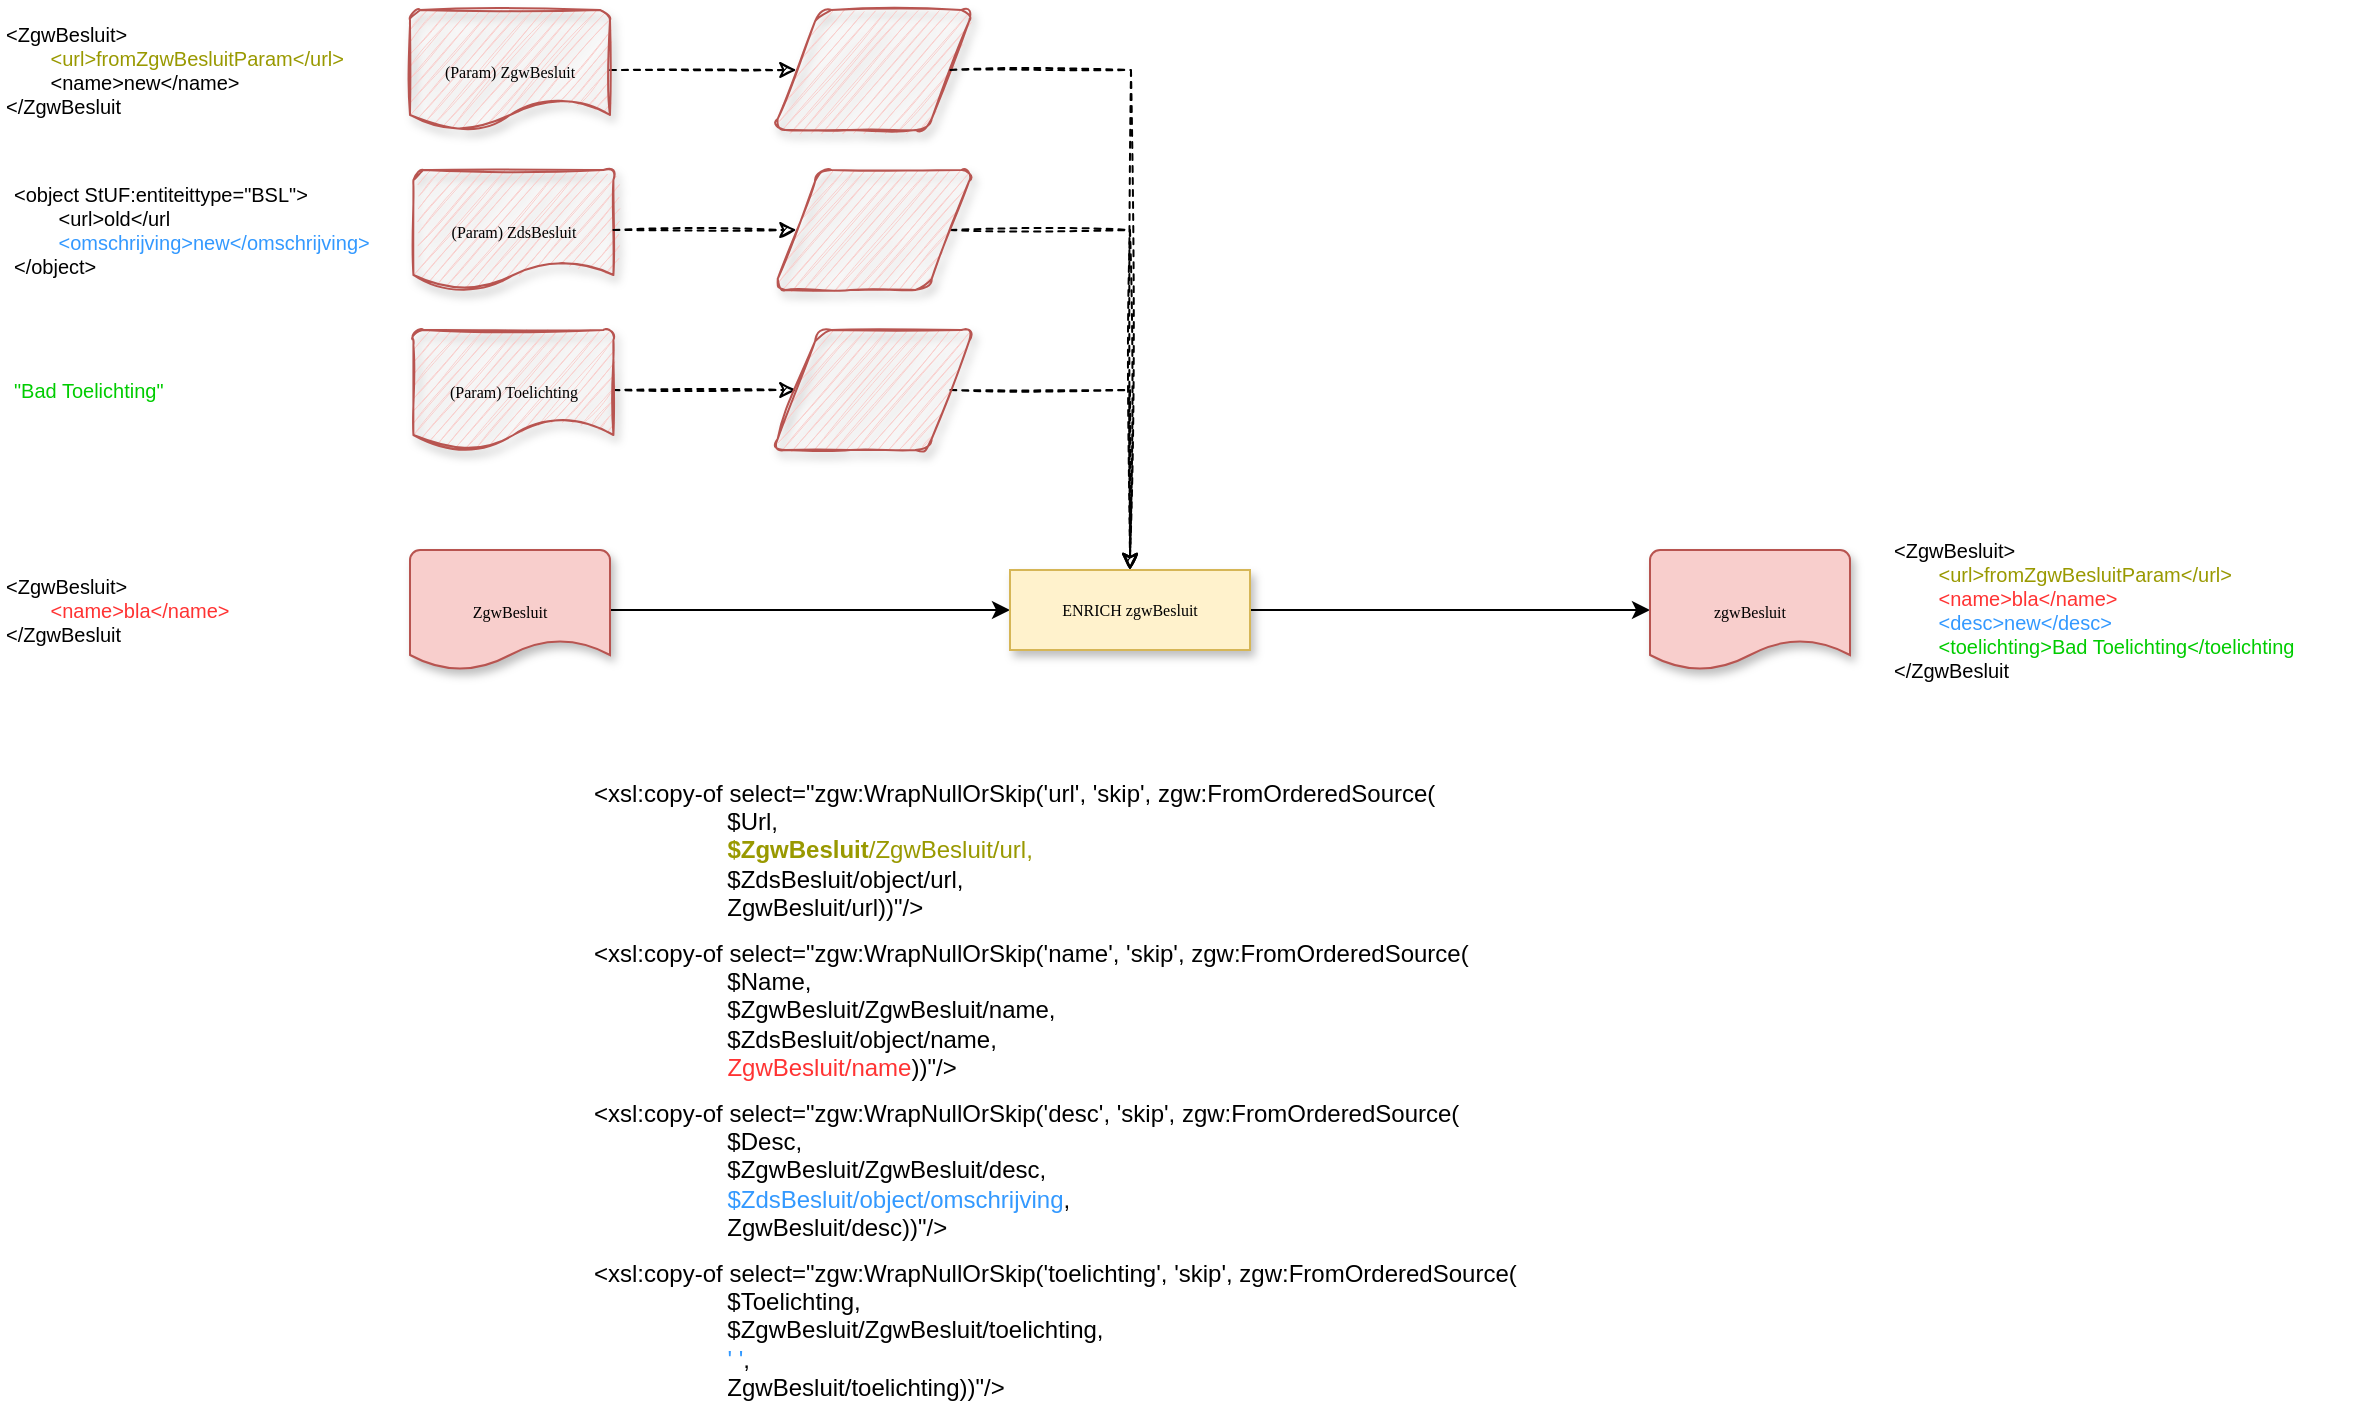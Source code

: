 <mxfile version="21.6.5" type="device">
  <diagram name="Page-1" id="tUAgtzePKxLx7CmB5Ayd">
    <mxGraphModel dx="2200" dy="1190" grid="1" gridSize="10" guides="1" tooltips="1" connect="1" arrows="1" fold="1" page="1" pageScale="1" pageWidth="1100" pageHeight="850" math="0" shadow="0">
      <root>
        <mxCell id="0" />
        <mxCell id="1" parent="0" />
        <mxCell id="fWh1SYwFZYMOpLbwZCNJ-1" style="edgeStyle=orthogonalEdgeStyle;rounded=0;orthogonalLoop=1;jettySize=auto;html=1;entryX=0;entryY=0.5;entryDx=0;entryDy=0;startArrow=none;startFill=0;endArrow=classic;endFill=1;" edge="1" parent="1" source="fWh1SYwFZYMOpLbwZCNJ-2" target="fWh1SYwFZYMOpLbwZCNJ-5">
          <mxGeometry relative="1" as="geometry" />
        </mxCell>
        <mxCell id="fWh1SYwFZYMOpLbwZCNJ-2" value="&lt;font face=&quot;Verdana&quot; style=&quot;font-size: 8px&quot;&gt;&lt;span style=&quot;color: rgb(0 , 0 , 0) ; font-style: normal ; font-weight: 400 ; letter-spacing: normal ; text-align: center ; text-indent: 0px ; text-transform: none ; word-spacing: 0px ; display: inline ; float: none&quot;&gt;ZgwBesluit&lt;/span&gt;&lt;br&gt;&lt;/font&gt;" style="strokeWidth=1;html=1;shape=mxgraph.flowchart.document2;whiteSpace=wrap;size=0.25;shadow=1;fillColor=#f8cecc;strokeColor=#b85450;" vertex="1" parent="1">
          <mxGeometry x="70" y="1010" width="100" height="60" as="geometry" />
        </mxCell>
        <mxCell id="fWh1SYwFZYMOpLbwZCNJ-3" value="&lt;font face=&quot;Verdana&quot; style=&quot;font-size: 8px&quot;&gt;(Param) ZdsBesluit&lt;br&gt;&lt;/font&gt;" style="strokeWidth=1;html=1;shape=mxgraph.flowchart.document2;whiteSpace=wrap;size=0.25;shadow=1;fillColor=#f8cecc;strokeColor=#b85450;sketch=1;" vertex="1" parent="1">
          <mxGeometry x="71.71" y="820" width="100" height="60" as="geometry" />
        </mxCell>
        <mxCell id="fWh1SYwFZYMOpLbwZCNJ-4" style="edgeStyle=orthogonalEdgeStyle;rounded=0;orthogonalLoop=1;jettySize=auto;html=1;entryX=0;entryY=0.5;entryDx=0;entryDy=0;entryPerimeter=0;" edge="1" parent="1" source="fWh1SYwFZYMOpLbwZCNJ-5" target="fWh1SYwFZYMOpLbwZCNJ-12">
          <mxGeometry relative="1" as="geometry" />
        </mxCell>
        <mxCell id="fWh1SYwFZYMOpLbwZCNJ-5" value="ENRICH zgwBesluit" style="whiteSpace=wrap;html=1;rounded=0;shadow=1;labelBackgroundColor=none;strokeWidth=1;fontFamily=Verdana;fontSize=8;align=center;fillColor=#fff2cc;strokeColor=#d6b656;sketch=0;" vertex="1" parent="1">
          <mxGeometry x="370.0" y="1020" width="120" height="40" as="geometry" />
        </mxCell>
        <mxCell id="fWh1SYwFZYMOpLbwZCNJ-6" style="edgeStyle=orthogonalEdgeStyle;rounded=0;orthogonalLoop=1;jettySize=auto;html=1;entryX=0.5;entryY=0;entryDx=0;entryDy=0;dashed=1;sketch=1;" edge="1" parent="1" source="fWh1SYwFZYMOpLbwZCNJ-7" target="fWh1SYwFZYMOpLbwZCNJ-5">
          <mxGeometry relative="1" as="geometry" />
        </mxCell>
        <mxCell id="fWh1SYwFZYMOpLbwZCNJ-7" value="" style="shape=parallelogram;html=1;strokeWidth=1;perimeter=parallelogramPerimeter;whiteSpace=wrap;rounded=1;arcSize=12;size=0.23;shadow=1;fillColor=#f8cecc;strokeColor=#b85450;sketch=1;" vertex="1" parent="1">
          <mxGeometry x="251.71" y="820" width="100" height="60" as="geometry" />
        </mxCell>
        <mxCell id="fWh1SYwFZYMOpLbwZCNJ-8" style="edgeStyle=orthogonalEdgeStyle;rounded=0;orthogonalLoop=1;jettySize=auto;html=1;entryX=0;entryY=0.5;entryDx=0;entryDy=0;dashed=1;sketch=1;" edge="1" parent="1" source="fWh1SYwFZYMOpLbwZCNJ-3" target="fWh1SYwFZYMOpLbwZCNJ-7">
          <mxGeometry relative="1" as="geometry" />
        </mxCell>
        <mxCell id="fWh1SYwFZYMOpLbwZCNJ-9" style="edgeStyle=orthogonalEdgeStyle;rounded=0;orthogonalLoop=1;jettySize=auto;html=1;entryX=0;entryY=0.5;entryDx=0;entryDy=0;dashed=1;sketch=1;" edge="1" parent="1" source="fWh1SYwFZYMOpLbwZCNJ-10" target="fWh1SYwFZYMOpLbwZCNJ-11">
          <mxGeometry relative="1" as="geometry" />
        </mxCell>
        <mxCell id="fWh1SYwFZYMOpLbwZCNJ-10" value="&lt;font face=&quot;Verdana&quot; style=&quot;font-size: 8px&quot;&gt;&lt;span style=&quot;color: rgb(0 , 0 , 0) ; font-style: normal ; font-weight: 400 ; letter-spacing: normal ; text-align: center ; text-indent: 0px ; text-transform: none ; word-spacing: 0px ; display: inline ; float: none&quot;&gt;(Param) ZgwBesluit&lt;/span&gt;&lt;br&gt;&lt;/font&gt;" style="strokeWidth=1;html=1;shape=mxgraph.flowchart.document2;whiteSpace=wrap;size=0.25;shadow=1;fillColor=#f8cecc;strokeColor=#b85450;sketch=1;" vertex="1" parent="1">
          <mxGeometry x="70" y="740" width="100" height="60" as="geometry" />
        </mxCell>
        <mxCell id="fWh1SYwFZYMOpLbwZCNJ-11" value="" style="shape=parallelogram;html=1;strokeWidth=1;perimeter=parallelogramPerimeter;whiteSpace=wrap;rounded=1;arcSize=12;size=0.23;shadow=1;fillColor=#f8cecc;strokeColor=#b85450;sketch=1;" vertex="1" parent="1">
          <mxGeometry x="251.71" y="740" width="100" height="60" as="geometry" />
        </mxCell>
        <mxCell id="fWh1SYwFZYMOpLbwZCNJ-12" value="&lt;font face=&quot;Verdana&quot; style=&quot;font-size: 8px&quot;&gt;&lt;span style=&quot;color: rgb(0 , 0 , 0) ; font-style: normal ; font-weight: 400 ; letter-spacing: normal ; text-align: center ; text-indent: 0px ; text-transform: none ; word-spacing: 0px ; display: inline ; float: none&quot;&gt;zgwBesluit&lt;/span&gt;&lt;br&gt;&lt;/font&gt;" style="strokeWidth=1;html=1;shape=mxgraph.flowchart.document2;whiteSpace=wrap;size=0.25;shadow=1;fillColor=#f8cecc;strokeColor=#b85450;" vertex="1" parent="1">
          <mxGeometry x="690" y="1010" width="100" height="60" as="geometry" />
        </mxCell>
        <mxCell id="fWh1SYwFZYMOpLbwZCNJ-13" style="edgeStyle=orthogonalEdgeStyle;rounded=0;orthogonalLoop=1;jettySize=auto;html=1;entryX=0;entryY=0.5;entryDx=0;entryDy=0;dashed=1;sketch=1;" edge="1" parent="1" source="fWh1SYwFZYMOpLbwZCNJ-14" target="fWh1SYwFZYMOpLbwZCNJ-16">
          <mxGeometry relative="1" as="geometry" />
        </mxCell>
        <mxCell id="fWh1SYwFZYMOpLbwZCNJ-14" value="&lt;font face=&quot;Verdana&quot; style=&quot;font-size: 8px&quot;&gt;&lt;span style=&quot;color: rgb(0 , 0 , 0) ; font-style: normal ; font-weight: 400 ; letter-spacing: normal ; text-align: center ; text-indent: 0px ; text-transform: none ; word-spacing: 0px ; display: inline ; float: none&quot;&gt;(Param) Toelichting&lt;/span&gt;&lt;br&gt;&lt;/font&gt;" style="strokeWidth=1;html=1;shape=mxgraph.flowchart.document2;whiteSpace=wrap;size=0.25;shadow=1;fillColor=#f8cecc;strokeColor=#b85450;sketch=1;" vertex="1" parent="1">
          <mxGeometry x="71.71" y="900" width="100" height="60" as="geometry" />
        </mxCell>
        <mxCell id="fWh1SYwFZYMOpLbwZCNJ-15" style="edgeStyle=orthogonalEdgeStyle;rounded=0;sketch=1;orthogonalLoop=1;jettySize=auto;html=1;entryX=0.5;entryY=0;entryDx=0;entryDy=0;startArrow=none;startFill=0;endArrow=classic;endFill=1;dashed=1;" edge="1" parent="1" source="fWh1SYwFZYMOpLbwZCNJ-16" target="fWh1SYwFZYMOpLbwZCNJ-5">
          <mxGeometry relative="1" as="geometry" />
        </mxCell>
        <mxCell id="fWh1SYwFZYMOpLbwZCNJ-16" value="" style="shape=parallelogram;html=1;strokeWidth=1;perimeter=parallelogramPerimeter;whiteSpace=wrap;rounded=1;arcSize=12;size=0.23;shadow=1;fillColor=#f8cecc;strokeColor=#b85450;sketch=1;" vertex="1" parent="1">
          <mxGeometry x="251.71" y="900" width="100" height="60" as="geometry" />
        </mxCell>
        <mxCell id="fWh1SYwFZYMOpLbwZCNJ-17" value="&lt;div style=&quot;font-size: 10px;&quot;&gt;&amp;lt;ZgwBesluit&amp;gt;&lt;br style=&quot;font-size: 10px;&quot;&gt;&lt;span style=&quot;white-space: pre; font-size: 10px;&quot;&gt;&#x9;&lt;/span&gt;&lt;font color=&quot;#999900&quot; style=&quot;font-size: 10px;&quot;&gt;&amp;lt;url&amp;gt;fromZgwBesluitParam&amp;lt;/url&amp;gt;&lt;/font&gt;&lt;br style=&quot;font-size: 10px;&quot;&gt;&lt;span style=&quot;white-space: pre; font-size: 10px;&quot;&gt;&#x9;&lt;/span&gt;&lt;font color=&quot;#ff3333&quot; style=&quot;font-size: 10px;&quot;&gt;&amp;lt;name&amp;gt;bla&amp;lt;/name&amp;gt;&lt;br style=&quot;font-size: 10px;&quot;&gt;&lt;/font&gt;&lt;span style=&quot;white-space: pre; font-size: 10px;&quot;&gt;&#x9;&lt;/span&gt;&lt;font color=&quot;#3399ff&quot; style=&quot;font-size: 10px;&quot;&gt;&amp;lt;desc&amp;gt;new&amp;lt;/desc&amp;gt;&lt;/font&gt;&lt;br style=&quot;font-size: 10px;&quot;&gt;&lt;/div&gt;&lt;div style=&quot;font-size: 10px;&quot;&gt;&lt;font style=&quot;font-size: 10px;&quot;&gt;&lt;span style=&quot;color: rgb(51, 153, 255); white-space: pre;&quot;&gt;&#x9;&lt;/span&gt;&lt;font color=&quot;#00cc00&quot;&gt;&amp;lt;toelichting&amp;gt;Bad Toelichting&amp;lt;/toelichting&lt;/font&gt;&lt;br&gt;&lt;/font&gt;&lt;/div&gt;&lt;div style=&quot;font-size: 10px;&quot;&gt;&amp;lt;/ZgwBesluit&lt;/div&gt;" style="text;html=1;strokeColor=none;fillColor=none;align=left;verticalAlign=middle;whiteSpace=wrap;rounded=0;fontSize=10;" vertex="1" parent="1">
          <mxGeometry x="810" y="990" width="230" height="100" as="geometry" />
        </mxCell>
        <mxCell id="fWh1SYwFZYMOpLbwZCNJ-18" value="" style="edgeStyle=orthogonalEdgeStyle;rounded=0;orthogonalLoop=1;jettySize=auto;html=1;dashed=1;sketch=1;" edge="1" parent="1" source="fWh1SYwFZYMOpLbwZCNJ-11">
          <mxGeometry relative="1" as="geometry">
            <mxPoint x="340" y="770" as="sourcePoint" />
            <mxPoint x="430" y="1020" as="targetPoint" />
          </mxGeometry>
        </mxCell>
        <mxCell id="fWh1SYwFZYMOpLbwZCNJ-19" value="&lt;font color=&quot;#00cc00&quot; style=&quot;font-size: 10px;&quot;&gt;&quot;Bad Toelichting&quot;&lt;/font&gt;" style="text;html=1;strokeColor=none;fillColor=none;align=left;verticalAlign=middle;whiteSpace=wrap;rounded=0;fontSize=10;" vertex="1" parent="1">
          <mxGeometry x="-130" y="910" width="90" height="40" as="geometry" />
        </mxCell>
        <mxCell id="fWh1SYwFZYMOpLbwZCNJ-20" value="&lt;div&gt;&amp;lt;xsl:copy-of select=&quot;zgw:WrapNullOrSkip(&#39;url&#39;, &#39;skip&#39;, zgw:FromOrderedSource(&lt;/div&gt;&lt;div&gt;&amp;nbsp; &amp;nbsp; &amp;nbsp; &amp;nbsp; &amp;nbsp; &amp;nbsp; &amp;nbsp; &amp;nbsp; &amp;nbsp; &amp;nbsp; $Url,&amp;nbsp;&lt;/div&gt;&lt;div&gt;&amp;nbsp; &amp;nbsp; &amp;nbsp; &amp;nbsp; &amp;nbsp; &amp;nbsp; &amp;nbsp; &amp;nbsp; &amp;nbsp; &amp;nbsp; &lt;font color=&quot;#999900&quot;&gt;&lt;b&gt;$ZgwBesluit&lt;/b&gt;/ZgwBesluit/url,&lt;/font&gt;&amp;nbsp;&lt;/div&gt;&lt;div&gt;&amp;nbsp; &amp;nbsp; &amp;nbsp; &amp;nbsp; &amp;nbsp; &amp;nbsp; &amp;nbsp; &amp;nbsp; &amp;nbsp; &amp;nbsp; $ZdsBesluit/object/url,&amp;nbsp;&lt;span style=&quot;background-color: initial;&quot;&gt;&amp;nbsp; &amp;nbsp; &amp;nbsp; &amp;nbsp; &amp;nbsp; &amp;nbsp; &amp;nbsp; &amp;nbsp; &amp;nbsp; &amp;nbsp; &lt;br&gt;&lt;span style=&quot;white-space: pre;&quot;&gt;&#x9;&lt;/span&gt;&lt;span style=&quot;white-space: pre;&quot;&gt;&#x9;&lt;/span&gt;&amp;nbsp; &amp;nbsp; ZgwBesluit/url))&quot;/&amp;gt;&lt;/span&gt;&lt;/div&gt;" style="text;html=1;strokeColor=none;fillColor=none;align=left;verticalAlign=middle;whiteSpace=wrap;rounded=0;" vertex="1" parent="1">
          <mxGeometry x="160" y="1120" width="450" height="80" as="geometry" />
        </mxCell>
        <mxCell id="fWh1SYwFZYMOpLbwZCNJ-21" value="&lt;div style=&quot;font-size: 10px;&quot;&gt;&amp;lt;ZgwBesluit&amp;gt;&lt;br style=&quot;font-size: 10px;&quot;&gt;&lt;span style=&quot;white-space: pre; font-size: 10px;&quot;&gt;&#x9;&lt;/span&gt;&lt;font color=&quot;#ff3333&quot;&gt;&amp;lt;name&amp;gt;bla&amp;lt;/name&amp;gt;&lt;/font&gt;&lt;/div&gt;&lt;div style=&quot;font-size: 10px;&quot;&gt;&amp;lt;/ZgwBesluit&lt;/div&gt;" style="text;html=1;strokeColor=none;fillColor=none;align=left;verticalAlign=middle;whiteSpace=wrap;rounded=0;fontSize=10;" vertex="1" parent="1">
          <mxGeometry x="-134.14" y="1010" width="140" height="60" as="geometry" />
        </mxCell>
        <mxCell id="fWh1SYwFZYMOpLbwZCNJ-22" value="&lt;div style=&quot;font-size: 10px;&quot;&gt;&amp;lt;ZgwBesluit&amp;gt;&lt;br style=&quot;font-size: 10px;&quot;&gt;&lt;span style=&quot;white-space: pre; font-size: 10px;&quot;&gt;&#x9;&lt;/span&gt;&lt;font color=&quot;#999900&quot; style=&quot;font-size: 10px;&quot;&gt;&amp;lt;url&amp;gt;fromZgwBesluitParam&amp;lt;/url&amp;gt;&lt;/font&gt;&lt;br style=&quot;font-size: 10px;&quot;&gt;&lt;span style=&quot;white-space: pre; font-size: 10px;&quot;&gt;&#x9;&lt;/span&gt;&amp;lt;name&amp;gt;new&amp;lt;/name&amp;gt;&lt;br style=&quot;font-size: 10px;&quot;&gt;&lt;/div&gt;&lt;div style=&quot;font-size: 10px;&quot;&gt;&amp;lt;/ZgwBesluit&lt;/div&gt;" style="text;html=1;strokeColor=none;fillColor=none;align=left;verticalAlign=middle;whiteSpace=wrap;rounded=0;fontSize=10;" vertex="1" parent="1">
          <mxGeometry x="-134.14" y="735" width="198.29" height="70" as="geometry" />
        </mxCell>
        <mxCell id="fWh1SYwFZYMOpLbwZCNJ-23" value="&lt;div style=&quot;font-size: 10px;&quot;&gt;&amp;lt;object StUF:entiteittype=&quot;BSL&quot;&amp;gt;&lt;br style=&quot;font-size: 10px;&quot;&gt;&lt;span style=&quot;white-space: pre; font-size: 10px;&quot;&gt;&#x9;&lt;/span&gt;&amp;lt;url&amp;gt;old&amp;lt;/url&lt;br style=&quot;font-size: 10px;&quot;&gt;&lt;span style=&quot;white-space: pre; font-size: 10px;&quot;&gt;&#x9;&lt;/span&gt;&lt;font color=&quot;#3399ff&quot; style=&quot;font-size: 10px;&quot;&gt;&amp;lt;omschrijving&amp;gt;new&amp;lt;/omschrijving&amp;gt;&lt;/font&gt;&lt;br style=&quot;font-size: 10px;&quot;&gt;&lt;/div&gt;&lt;div style=&quot;font-size: 10px;&quot;&gt;&amp;lt;/object&amp;gt;&lt;/div&gt;" style="text;html=1;strokeColor=none;fillColor=none;align=left;verticalAlign=middle;whiteSpace=wrap;rounded=0;fontSize=10;" vertex="1" parent="1">
          <mxGeometry x="-130" y="820" width="190" height="60" as="geometry" />
        </mxCell>
        <mxCell id="fWh1SYwFZYMOpLbwZCNJ-24" value="&lt;div&gt;&amp;lt;xsl:copy-of select=&quot;zgw:WrapNullOrSkip(&#39;name&#39;, &#39;skip&#39;, zgw:FromOrderedSource(&lt;/div&gt;&lt;div&gt;&amp;nbsp; &amp;nbsp; &amp;nbsp; &amp;nbsp; &amp;nbsp; &amp;nbsp; &amp;nbsp; &amp;nbsp; &amp;nbsp; &amp;nbsp; $Name,&amp;nbsp;&lt;/div&gt;&lt;div&gt;&amp;nbsp; &amp;nbsp; &amp;nbsp; &amp;nbsp; &amp;nbsp; &amp;nbsp; &amp;nbsp; &amp;nbsp; &amp;nbsp; &amp;nbsp; $ZgwBesluit/ZgwBesluit/name,&amp;nbsp;&lt;/div&gt;&lt;div&gt;&amp;nbsp; &amp;nbsp; &amp;nbsp; &amp;nbsp; &amp;nbsp; &amp;nbsp; &amp;nbsp; &amp;nbsp; &amp;nbsp; &amp;nbsp; $ZdsBesluit/object/name,&amp;nbsp;&lt;span style=&quot;background-color: initial;&quot;&gt;&amp;nbsp; &amp;nbsp; &amp;nbsp; &amp;nbsp; &amp;nbsp; &amp;nbsp; &amp;nbsp; &amp;nbsp; &amp;nbsp; &amp;nbsp; &lt;br&gt;&lt;span style=&quot;white-space: pre;&quot;&gt;&#x9;&lt;/span&gt;&lt;span style=&quot;white-space: pre;&quot;&gt;&#x9;&lt;/span&gt;&amp;nbsp; &amp;nbsp; &lt;font color=&quot;#ff3333&quot;&gt;ZgwBesluit/name&lt;/font&gt;))&quot;/&amp;gt;&lt;/span&gt;&lt;/div&gt;" style="text;html=1;strokeColor=none;fillColor=none;align=left;verticalAlign=middle;whiteSpace=wrap;rounded=0;" vertex="1" parent="1">
          <mxGeometry x="160" y="1200" width="450" height="80" as="geometry" />
        </mxCell>
        <mxCell id="fWh1SYwFZYMOpLbwZCNJ-25" value="&lt;div&gt;&amp;lt;xsl:copy-of select=&quot;zgw:WrapNullOrSkip(&#39;desc&#39;, &#39;skip&#39;, zgw:FromOrderedSource(&lt;/div&gt;&lt;div&gt;&amp;nbsp; &amp;nbsp; &amp;nbsp; &amp;nbsp; &amp;nbsp; &amp;nbsp; &amp;nbsp; &amp;nbsp; &amp;nbsp; &amp;nbsp; $Desc,&amp;nbsp;&lt;/div&gt;&lt;div&gt;&amp;nbsp; &amp;nbsp; &amp;nbsp; &amp;nbsp; &amp;nbsp; &amp;nbsp; &amp;nbsp; &amp;nbsp; &amp;nbsp; &amp;nbsp; $ZgwBesluit/ZgwBesluit/desc,&amp;nbsp;&lt;/div&gt;&lt;div&gt;&amp;nbsp; &amp;nbsp; &amp;nbsp; &amp;nbsp; &amp;nbsp; &amp;nbsp; &amp;nbsp; &amp;nbsp; &amp;nbsp; &amp;nbsp; &lt;font color=&quot;#3399ff&quot;&gt;$ZdsBesluit/object/omschrijving&lt;/font&gt;,&amp;nbsp;&lt;span style=&quot;background-color: initial;&quot;&gt;&amp;nbsp; &amp;nbsp; &amp;nbsp; &amp;nbsp; &amp;nbsp; &amp;nbsp; &amp;nbsp; &amp;nbsp; &amp;nbsp; &amp;nbsp; &lt;br&gt;&lt;span style=&quot;white-space: pre;&quot;&gt;&#x9;&lt;/span&gt;&lt;span style=&quot;white-space: pre;&quot;&gt;&#x9;&lt;/span&gt;&amp;nbsp; &amp;nbsp; ZgwBesluit/desc))&quot;/&amp;gt;&lt;/span&gt;&lt;/div&gt;" style="text;html=1;strokeColor=none;fillColor=none;align=left;verticalAlign=middle;whiteSpace=wrap;rounded=0;" vertex="1" parent="1">
          <mxGeometry x="160" y="1280" width="520" height="80" as="geometry" />
        </mxCell>
        <mxCell id="fWh1SYwFZYMOpLbwZCNJ-26" value="&lt;div&gt;&amp;lt;xsl:copy-of select=&quot;zgw:WrapNullOrSkip(&#39;toelichting&#39;, &#39;skip&#39;, zgw:FromOrderedSource(&lt;/div&gt;&lt;div&gt;&amp;nbsp; &amp;nbsp; &amp;nbsp; &amp;nbsp; &amp;nbsp; &amp;nbsp; &amp;nbsp; &amp;nbsp; &amp;nbsp; &amp;nbsp; $Toelichting,&amp;nbsp;&lt;/div&gt;&lt;div&gt;&amp;nbsp; &amp;nbsp; &amp;nbsp; &amp;nbsp; &amp;nbsp; &amp;nbsp; &amp;nbsp; &amp;nbsp; &amp;nbsp; &amp;nbsp; $ZgwBesluit/ZgwBesluit/toelichting,&amp;nbsp;&lt;/div&gt;&lt;div&gt;&amp;nbsp; &amp;nbsp; &amp;nbsp; &amp;nbsp; &amp;nbsp; &amp;nbsp; &amp;nbsp; &amp;nbsp; &amp;nbsp; &amp;nbsp; &lt;font color=&quot;#3399ff&quot;&gt;&#39; &#39;&lt;/font&gt;,&amp;nbsp;&lt;span style=&quot;background-color: initial;&quot;&gt;&amp;nbsp; &amp;nbsp; &amp;nbsp; &amp;nbsp; &amp;nbsp; &amp;nbsp; &amp;nbsp; &amp;nbsp; &amp;nbsp; &amp;nbsp; &lt;br&gt;&lt;span style=&quot;white-space: pre;&quot;&gt;&#x9;&lt;/span&gt;&lt;span style=&quot;white-space: pre;&quot;&gt;&#x9;&lt;/span&gt;&amp;nbsp; &amp;nbsp; ZgwBesluit/toelichting))&quot;/&amp;gt;&lt;/span&gt;&lt;/div&gt;" style="text;html=1;strokeColor=none;fillColor=none;align=left;verticalAlign=middle;whiteSpace=wrap;rounded=0;" vertex="1" parent="1">
          <mxGeometry x="160" y="1360" width="520" height="80" as="geometry" />
        </mxCell>
      </root>
    </mxGraphModel>
  </diagram>
</mxfile>
